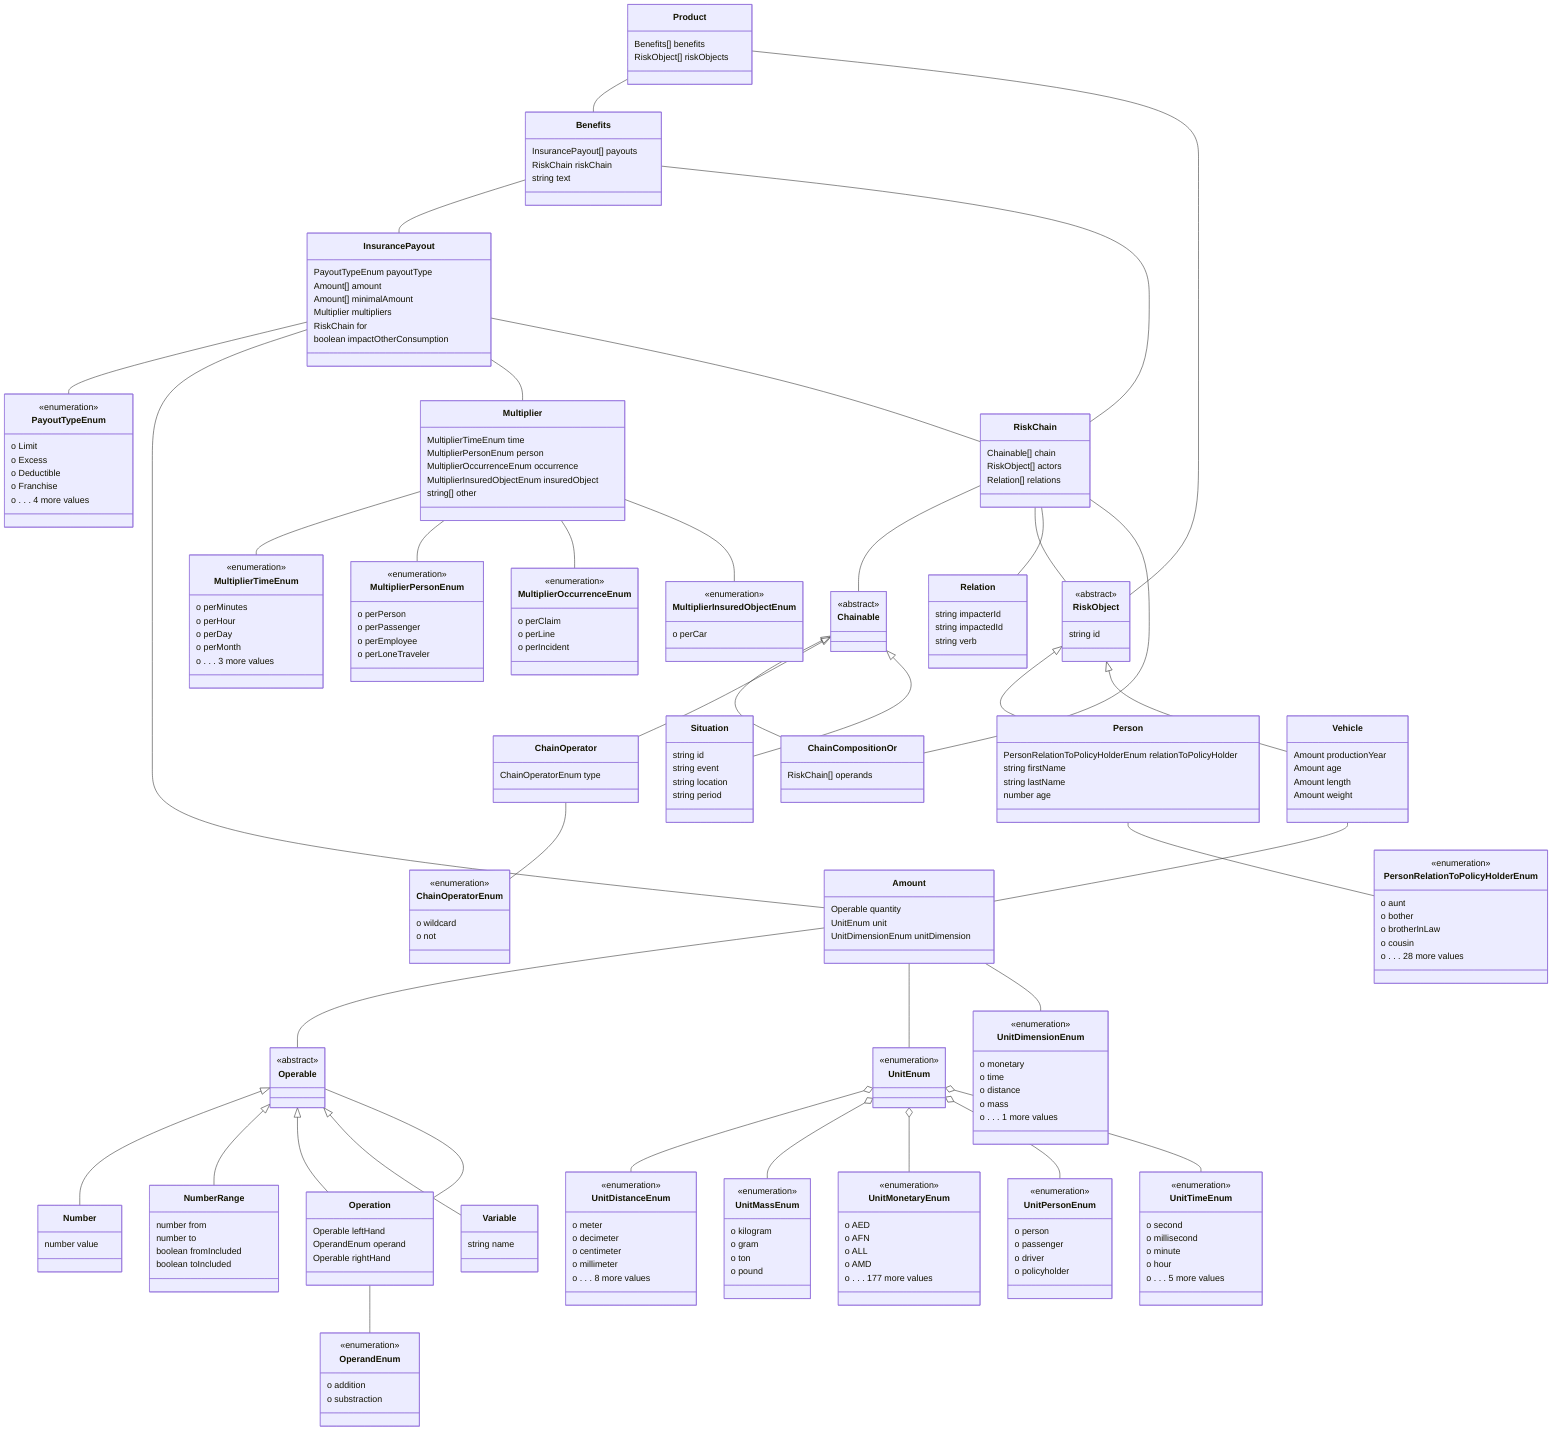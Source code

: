classDiagram
Amount -- Operable
Amount -- UnitEnum
Amount -- UnitDimensionEnum


class Amount {

  Operable quantity
  UnitEnum unit
  UnitDimensionEnum unitDimension

}

Benefits -- InsurancePayout
Benefits -- RiskChain


class Benefits {

  InsurancePayout[] payouts
  RiskChain riskChain
  string text

}

ChainCompositionOr -- RiskChain


Chainable <|-- ChainCompositionOr
class ChainCompositionOr {

  RiskChain[] operands

}

ChainOperator -- ChainOperatorEnum


Chainable <|-- ChainOperator
class ChainOperator {

  ChainOperatorEnum type

}

class ChainOperatorEnum {
<<enumeration>>
  o wildcard
  o not
}



class Chainable {
<<abstract>>


}

InsurancePayout -- PayoutTypeEnum
InsurancePayout -- Amount
InsurancePayout -- Multiplier
InsurancePayout -- RiskChain


class InsurancePayout {

  PayoutTypeEnum payoutType
  Amount[] amount
  Amount[] minimalAmount
  Multiplier multipliers
  RiskChain for
  boolean impactOtherConsumption

}

Multiplier -- MultiplierTimeEnum
Multiplier -- MultiplierPersonEnum
Multiplier -- MultiplierOccurrenceEnum
Multiplier -- MultiplierInsuredObjectEnum


class Multiplier {

  MultiplierTimeEnum time
  MultiplierPersonEnum person
  MultiplierOccurrenceEnum occurrence
  MultiplierInsuredObjectEnum insuredObject
  string[] other

}

class MultiplierInsuredObjectEnum {
<<enumeration>>
  o perCar
}

class MultiplierOccurrenceEnum {
<<enumeration>>
  o perClaim
  o perLine
  o perIncident
}

class MultiplierPersonEnum {
<<enumeration>>
  o perPerson
  o perPassenger
  o perEmployee
  o perLoneTraveler
}

class MultiplierTimeEnum {
<<enumeration>>
  o perMinutes
  o perHour
  o perDay
  o perMonth
  o . . . 3 more values
}



Operable <|-- Number
class Number {

  number value

}



Operable <|-- NumberRange
class NumberRange {

  number from
  number to
  boolean fromIncluded
  boolean toIncluded

}



class Operable {
<<abstract>>


}

class OperandEnum {
<<enumeration>>
  o addition
  o substraction
}

Operation -- Operable
Operation -- OperandEnum


Operable <|-- Operation
class Operation {

  Operable leftHand
  OperandEnum operand
  Operable rightHand

}

class PayoutTypeEnum {
<<enumeration>>
  o Limit
  o Excess
  o Deductible
  o Franchise
  o . . . 4 more values
}

Product -- Benefits
Product -- RiskObject


class Product {

  Benefits[] benefits
  RiskObject[] riskObjects

}



class Relation {

  string impacterId
  string impactedId
  string verb

}

RiskChain -- Chainable
RiskChain -- RiskObject
RiskChain -- Relation


class RiskChain {

  Chainable[] chain
  RiskObject[] actors
  Relation[] relations

}



class RiskObject {
<<abstract>>

  string id

}



Chainable <|-- Situation
class Situation {

  string id
  string event
  string location
  string period

}

class UnitDimensionEnum {
<<enumeration>>
  o monetary
  o time
  o distance
  o mass
  o . . . 1 more values
}

UnitEnum o-- UnitDistanceEnum
  class UnitDistanceEnum {
<<enumeration>>
  o meter
  o decimeter
  o centimeter
  o millimeter
  o . . . 8 more values
}

class UnitEnum {
<<enumeration>>
}

UnitEnum o-- UnitMassEnum
  class UnitMassEnum {
<<enumeration>>
  o kilogram
  o gram
  o ton
  o pound
}

UnitEnum o-- UnitMonetaryEnum
  class UnitMonetaryEnum {
<<enumeration>>
  o AED
  o AFN
  o ALL
  o AMD
  o . . . 177 more values
}

UnitEnum o-- UnitPersonEnum
  class UnitPersonEnum {
<<enumeration>>
  o person
  o passenger
  o driver
  o policyholder
}

UnitEnum o-- UnitTimeEnum
  class UnitTimeEnum {
<<enumeration>>
  o second
  o millisecond
  o minute
  o hour
  o . . . 5 more values
}



Operable <|-- Variable
class Variable {

  string name

}

Person -- PersonRelationToPolicyHolderEnum


RiskObject <|-- Person
class Person {

  PersonRelationToPolicyHolderEnum relationToPolicyHolder
  string firstName
  string lastName
  number age

}

class PersonRelationToPolicyHolderEnum {
<<enumeration>>
  o aunt
  o bother
  o brotherInLaw
  o cousin
  o . . . 28 more values
}

Vehicle -- Amount


RiskObject <|-- Vehicle
class Vehicle {

  Amount productionYear
  Amount age
  Amount length
  Amount weight

}

undefined
undefined
undefined